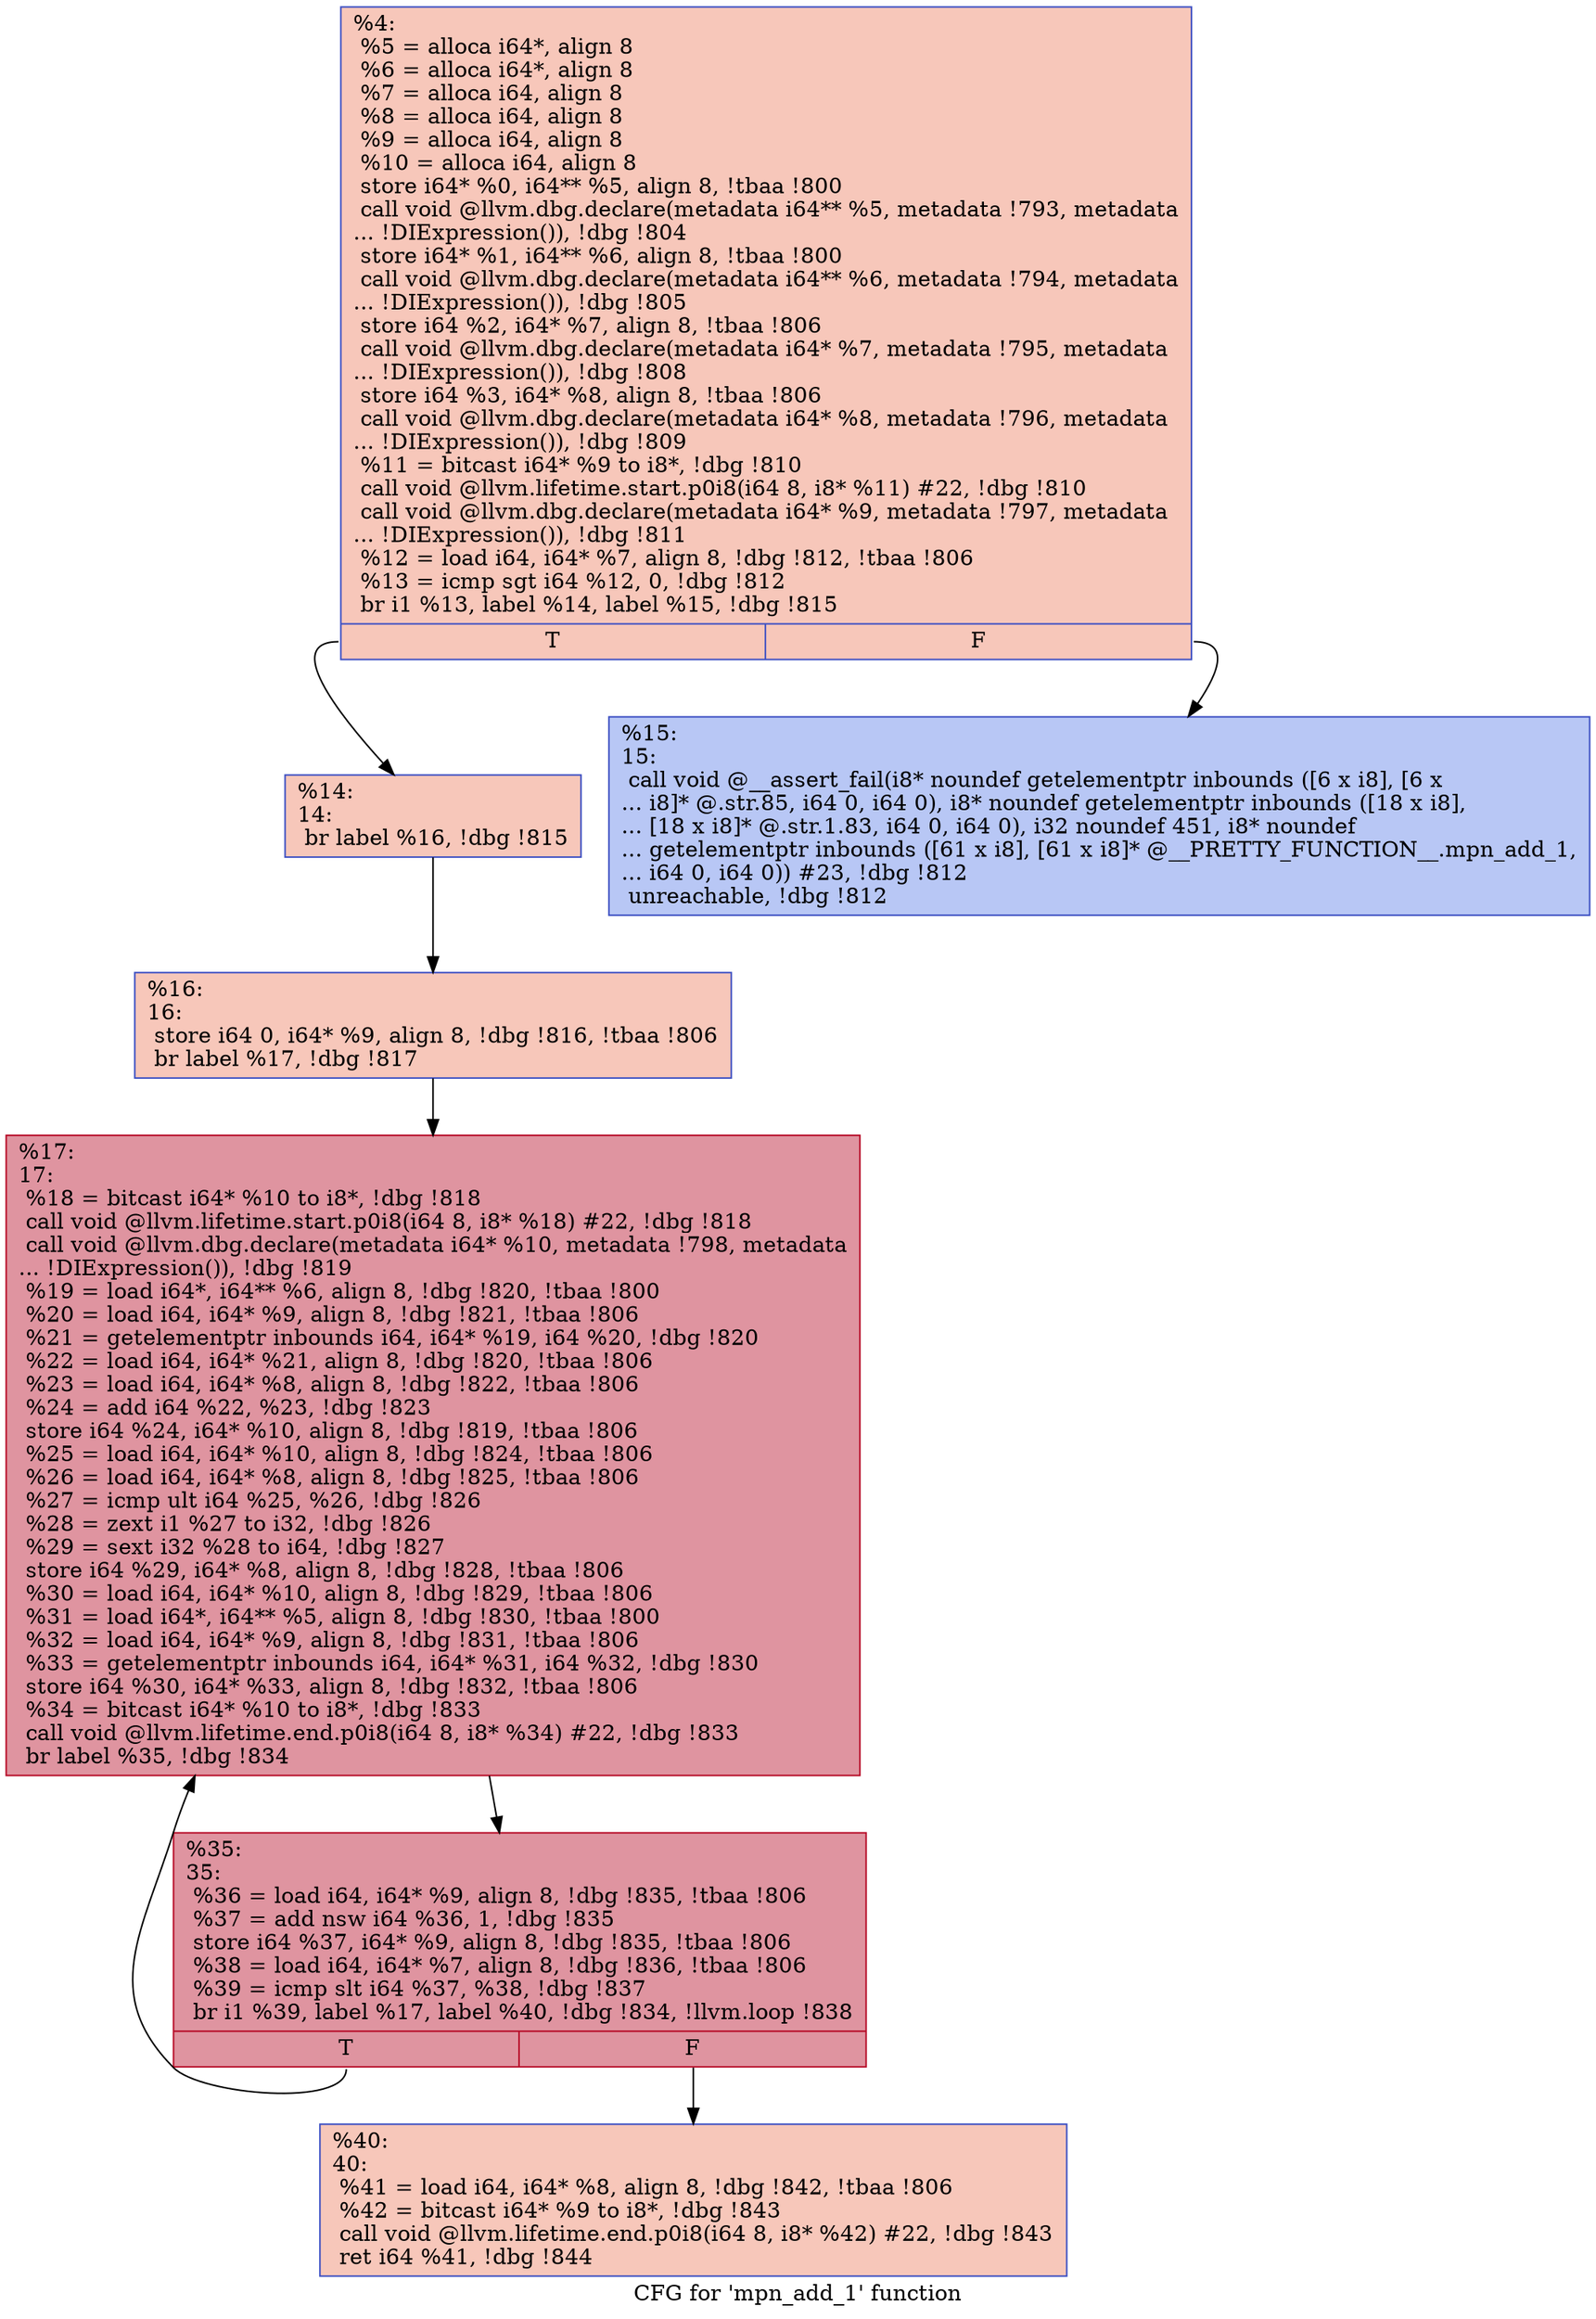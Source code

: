digraph "CFG for 'mpn_add_1' function" {
	label="CFG for 'mpn_add_1' function";

	Node0x25250c0 [shape=record,color="#3d50c3ff", style=filled, fillcolor="#ec7f6370",label="{%4:\l  %5 = alloca i64*, align 8\l  %6 = alloca i64*, align 8\l  %7 = alloca i64, align 8\l  %8 = alloca i64, align 8\l  %9 = alloca i64, align 8\l  %10 = alloca i64, align 8\l  store i64* %0, i64** %5, align 8, !tbaa !800\l  call void @llvm.dbg.declare(metadata i64** %5, metadata !793, metadata\l... !DIExpression()), !dbg !804\l  store i64* %1, i64** %6, align 8, !tbaa !800\l  call void @llvm.dbg.declare(metadata i64** %6, metadata !794, metadata\l... !DIExpression()), !dbg !805\l  store i64 %2, i64* %7, align 8, !tbaa !806\l  call void @llvm.dbg.declare(metadata i64* %7, metadata !795, metadata\l... !DIExpression()), !dbg !808\l  store i64 %3, i64* %8, align 8, !tbaa !806\l  call void @llvm.dbg.declare(metadata i64* %8, metadata !796, metadata\l... !DIExpression()), !dbg !809\l  %11 = bitcast i64* %9 to i8*, !dbg !810\l  call void @llvm.lifetime.start.p0i8(i64 8, i8* %11) #22, !dbg !810\l  call void @llvm.dbg.declare(metadata i64* %9, metadata !797, metadata\l... !DIExpression()), !dbg !811\l  %12 = load i64, i64* %7, align 8, !dbg !812, !tbaa !806\l  %13 = icmp sgt i64 %12, 0, !dbg !812\l  br i1 %13, label %14, label %15, !dbg !815\l|{<s0>T|<s1>F}}"];
	Node0x25250c0:s0 -> Node0x2525110;
	Node0x25250c0:s1 -> Node0x2525160;
	Node0x2525110 [shape=record,color="#3d50c3ff", style=filled, fillcolor="#ec7f6370",label="{%14:\l14:                                               \l  br label %16, !dbg !815\l}"];
	Node0x2525110 -> Node0x25251b0;
	Node0x2525160 [shape=record,color="#3d50c3ff", style=filled, fillcolor="#5f7fe870",label="{%15:\l15:                                               \l  call void @__assert_fail(i8* noundef getelementptr inbounds ([6 x i8], [6 x\l... i8]* @.str.85, i64 0, i64 0), i8* noundef getelementptr inbounds ([18 x i8],\l... [18 x i8]* @.str.1.83, i64 0, i64 0), i32 noundef 451, i8* noundef\l... getelementptr inbounds ([61 x i8], [61 x i8]* @__PRETTY_FUNCTION__.mpn_add_1,\l... i64 0, i64 0)) #23, !dbg !812\l  unreachable, !dbg !812\l}"];
	Node0x25251b0 [shape=record,color="#3d50c3ff", style=filled, fillcolor="#ec7f6370",label="{%16:\l16:                                               \l  store i64 0, i64* %9, align 8, !dbg !816, !tbaa !806\l  br label %17, !dbg !817\l}"];
	Node0x25251b0 -> Node0x2525200;
	Node0x2525200 [shape=record,color="#b70d28ff", style=filled, fillcolor="#b70d2870",label="{%17:\l17:                                               \l  %18 = bitcast i64* %10 to i8*, !dbg !818\l  call void @llvm.lifetime.start.p0i8(i64 8, i8* %18) #22, !dbg !818\l  call void @llvm.dbg.declare(metadata i64* %10, metadata !798, metadata\l... !DIExpression()), !dbg !819\l  %19 = load i64*, i64** %6, align 8, !dbg !820, !tbaa !800\l  %20 = load i64, i64* %9, align 8, !dbg !821, !tbaa !806\l  %21 = getelementptr inbounds i64, i64* %19, i64 %20, !dbg !820\l  %22 = load i64, i64* %21, align 8, !dbg !820, !tbaa !806\l  %23 = load i64, i64* %8, align 8, !dbg !822, !tbaa !806\l  %24 = add i64 %22, %23, !dbg !823\l  store i64 %24, i64* %10, align 8, !dbg !819, !tbaa !806\l  %25 = load i64, i64* %10, align 8, !dbg !824, !tbaa !806\l  %26 = load i64, i64* %8, align 8, !dbg !825, !tbaa !806\l  %27 = icmp ult i64 %25, %26, !dbg !826\l  %28 = zext i1 %27 to i32, !dbg !826\l  %29 = sext i32 %28 to i64, !dbg !827\l  store i64 %29, i64* %8, align 8, !dbg !828, !tbaa !806\l  %30 = load i64, i64* %10, align 8, !dbg !829, !tbaa !806\l  %31 = load i64*, i64** %5, align 8, !dbg !830, !tbaa !800\l  %32 = load i64, i64* %9, align 8, !dbg !831, !tbaa !806\l  %33 = getelementptr inbounds i64, i64* %31, i64 %32, !dbg !830\l  store i64 %30, i64* %33, align 8, !dbg !832, !tbaa !806\l  %34 = bitcast i64* %10 to i8*, !dbg !833\l  call void @llvm.lifetime.end.p0i8(i64 8, i8* %34) #22, !dbg !833\l  br label %35, !dbg !834\l}"];
	Node0x2525200 -> Node0x2525250;
	Node0x2525250 [shape=record,color="#b70d28ff", style=filled, fillcolor="#b70d2870",label="{%35:\l35:                                               \l  %36 = load i64, i64* %9, align 8, !dbg !835, !tbaa !806\l  %37 = add nsw i64 %36, 1, !dbg !835\l  store i64 %37, i64* %9, align 8, !dbg !835, !tbaa !806\l  %38 = load i64, i64* %7, align 8, !dbg !836, !tbaa !806\l  %39 = icmp slt i64 %37, %38, !dbg !837\l  br i1 %39, label %17, label %40, !dbg !834, !llvm.loop !838\l|{<s0>T|<s1>F}}"];
	Node0x2525250:s0 -> Node0x2525200;
	Node0x2525250:s1 -> Node0x25252a0;
	Node0x25252a0 [shape=record,color="#3d50c3ff", style=filled, fillcolor="#ec7f6370",label="{%40:\l40:                                               \l  %41 = load i64, i64* %8, align 8, !dbg !842, !tbaa !806\l  %42 = bitcast i64* %9 to i8*, !dbg !843\l  call void @llvm.lifetime.end.p0i8(i64 8, i8* %42) #22, !dbg !843\l  ret i64 %41, !dbg !844\l}"];
}
